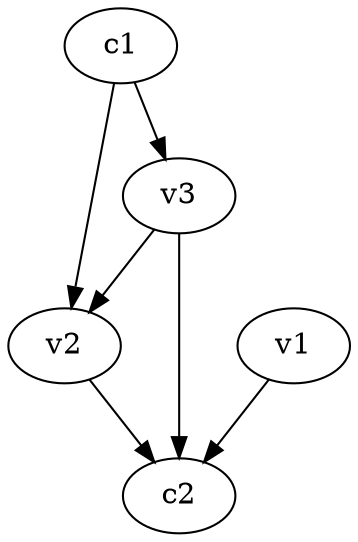 strict digraph  {
c1;
c2;
v1;
v2;
v3;
c1 -> v2  [weight=1];
c1 -> v3  [weight=1];
v1 -> c2  [weight=1];
v2 -> c2  [weight=1];
v3 -> c2  [weight=1];
v3 -> v2  [weight=1];
}
